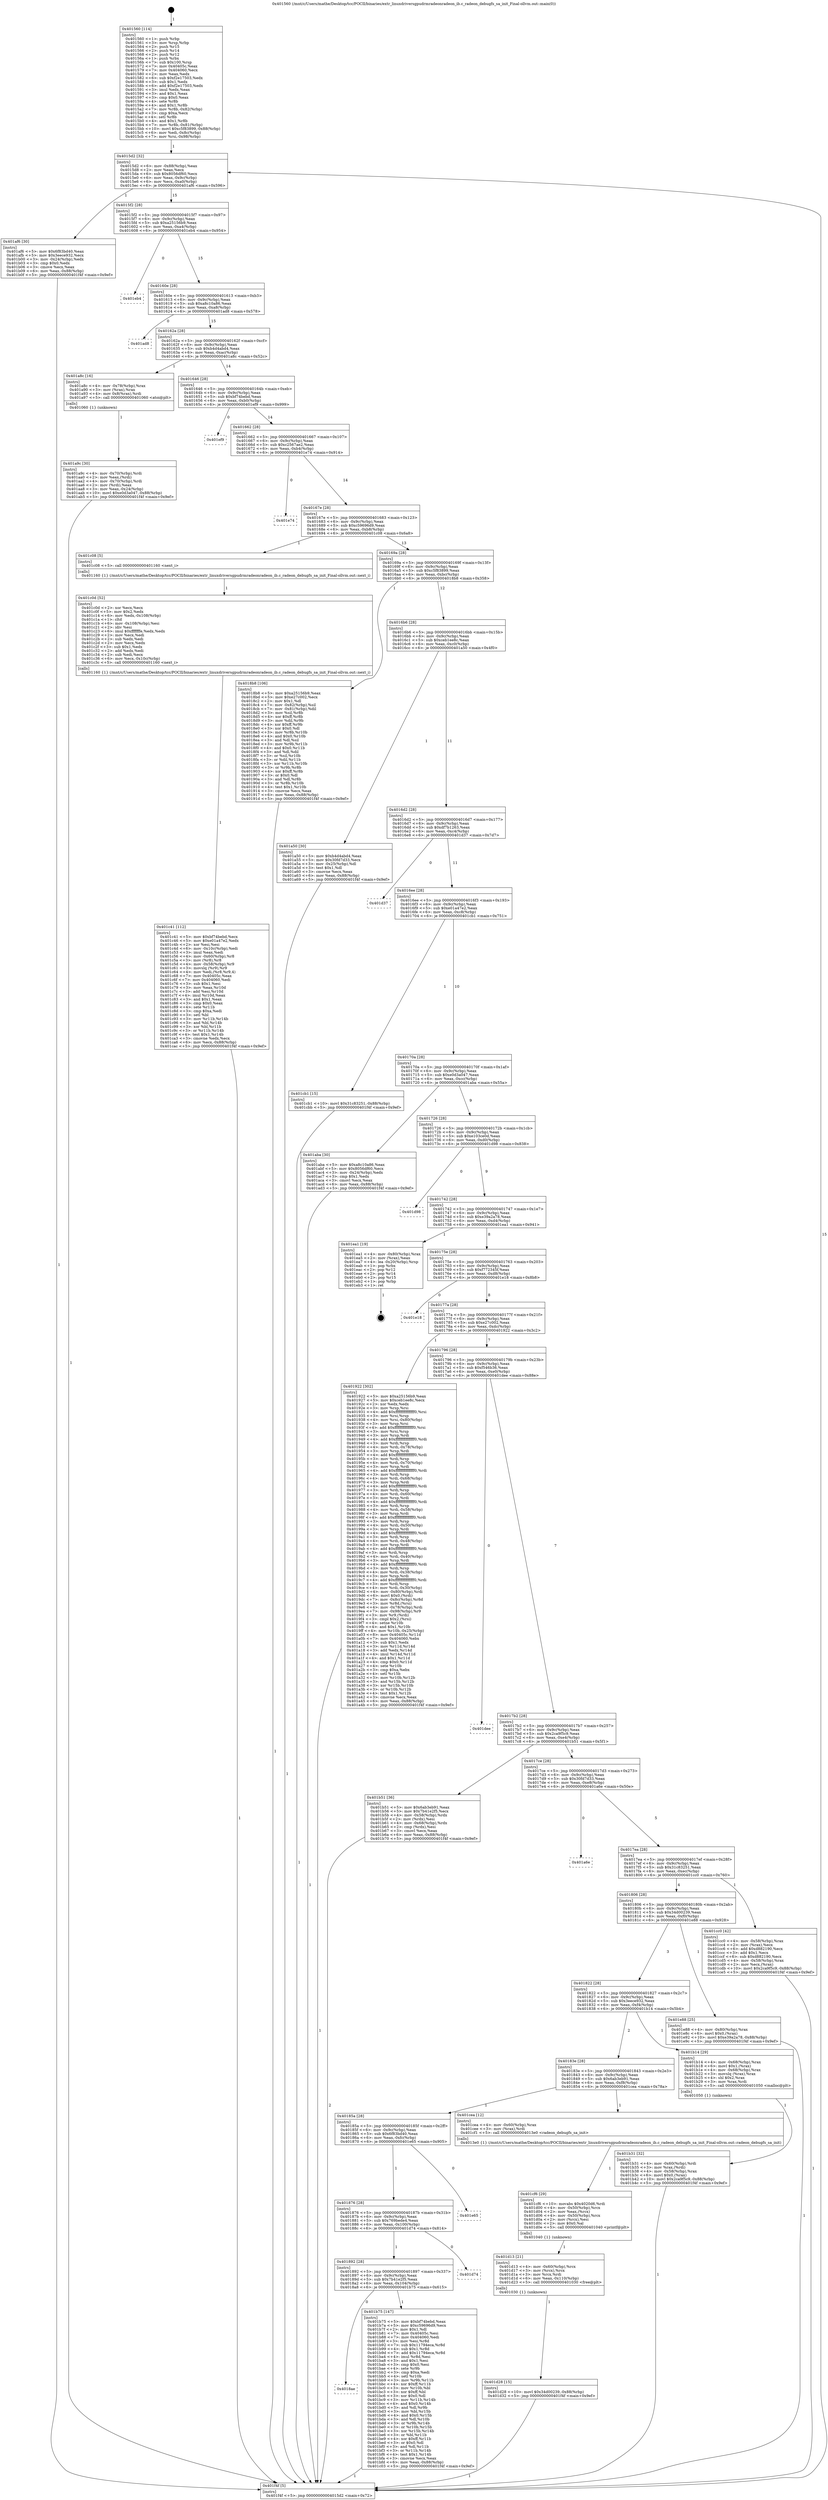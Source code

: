digraph "0x401560" {
  label = "0x401560 (/mnt/c/Users/mathe/Desktop/tcc/POCII/binaries/extr_linuxdriversgpudrmradeonradeon_ib.c_radeon_debugfs_sa_init_Final-ollvm.out::main(0))"
  labelloc = "t"
  node[shape=record]

  Entry [label="",width=0.3,height=0.3,shape=circle,fillcolor=black,style=filled]
  "0x4015d2" [label="{
     0x4015d2 [32]\l
     | [instrs]\l
     &nbsp;&nbsp;0x4015d2 \<+6\>: mov -0x88(%rbp),%eax\l
     &nbsp;&nbsp;0x4015d8 \<+2\>: mov %eax,%ecx\l
     &nbsp;&nbsp;0x4015da \<+6\>: sub $0x8056df60,%ecx\l
     &nbsp;&nbsp;0x4015e0 \<+6\>: mov %eax,-0x9c(%rbp)\l
     &nbsp;&nbsp;0x4015e6 \<+6\>: mov %ecx,-0xa0(%rbp)\l
     &nbsp;&nbsp;0x4015ec \<+6\>: je 0000000000401af6 \<main+0x596\>\l
  }"]
  "0x401af6" [label="{
     0x401af6 [30]\l
     | [instrs]\l
     &nbsp;&nbsp;0x401af6 \<+5\>: mov $0x6f83bd40,%eax\l
     &nbsp;&nbsp;0x401afb \<+5\>: mov $0x3eece932,%ecx\l
     &nbsp;&nbsp;0x401b00 \<+3\>: mov -0x24(%rbp),%edx\l
     &nbsp;&nbsp;0x401b03 \<+3\>: cmp $0x0,%edx\l
     &nbsp;&nbsp;0x401b06 \<+3\>: cmove %ecx,%eax\l
     &nbsp;&nbsp;0x401b09 \<+6\>: mov %eax,-0x88(%rbp)\l
     &nbsp;&nbsp;0x401b0f \<+5\>: jmp 0000000000401f4f \<main+0x9ef\>\l
  }"]
  "0x4015f2" [label="{
     0x4015f2 [28]\l
     | [instrs]\l
     &nbsp;&nbsp;0x4015f2 \<+5\>: jmp 00000000004015f7 \<main+0x97\>\l
     &nbsp;&nbsp;0x4015f7 \<+6\>: mov -0x9c(%rbp),%eax\l
     &nbsp;&nbsp;0x4015fd \<+5\>: sub $0xa25156b9,%eax\l
     &nbsp;&nbsp;0x401602 \<+6\>: mov %eax,-0xa4(%rbp)\l
     &nbsp;&nbsp;0x401608 \<+6\>: je 0000000000401eb4 \<main+0x954\>\l
  }"]
  Exit [label="",width=0.3,height=0.3,shape=circle,fillcolor=black,style=filled,peripheries=2]
  "0x401eb4" [label="{
     0x401eb4\l
  }", style=dashed]
  "0x40160e" [label="{
     0x40160e [28]\l
     | [instrs]\l
     &nbsp;&nbsp;0x40160e \<+5\>: jmp 0000000000401613 \<main+0xb3\>\l
     &nbsp;&nbsp;0x401613 \<+6\>: mov -0x9c(%rbp),%eax\l
     &nbsp;&nbsp;0x401619 \<+5\>: sub $0xa8c10a86,%eax\l
     &nbsp;&nbsp;0x40161e \<+6\>: mov %eax,-0xa8(%rbp)\l
     &nbsp;&nbsp;0x401624 \<+6\>: je 0000000000401ad8 \<main+0x578\>\l
  }"]
  "0x401d28" [label="{
     0x401d28 [15]\l
     | [instrs]\l
     &nbsp;&nbsp;0x401d28 \<+10\>: movl $0x34d00239,-0x88(%rbp)\l
     &nbsp;&nbsp;0x401d32 \<+5\>: jmp 0000000000401f4f \<main+0x9ef\>\l
  }"]
  "0x401ad8" [label="{
     0x401ad8\l
  }", style=dashed]
  "0x40162a" [label="{
     0x40162a [28]\l
     | [instrs]\l
     &nbsp;&nbsp;0x40162a \<+5\>: jmp 000000000040162f \<main+0xcf\>\l
     &nbsp;&nbsp;0x40162f \<+6\>: mov -0x9c(%rbp),%eax\l
     &nbsp;&nbsp;0x401635 \<+5\>: sub $0xb4d4abd4,%eax\l
     &nbsp;&nbsp;0x40163a \<+6\>: mov %eax,-0xac(%rbp)\l
     &nbsp;&nbsp;0x401640 \<+6\>: je 0000000000401a8c \<main+0x52c\>\l
  }"]
  "0x401d13" [label="{
     0x401d13 [21]\l
     | [instrs]\l
     &nbsp;&nbsp;0x401d13 \<+4\>: mov -0x60(%rbp),%rcx\l
     &nbsp;&nbsp;0x401d17 \<+3\>: mov (%rcx),%rcx\l
     &nbsp;&nbsp;0x401d1a \<+3\>: mov %rcx,%rdi\l
     &nbsp;&nbsp;0x401d1d \<+6\>: mov %eax,-0x110(%rbp)\l
     &nbsp;&nbsp;0x401d23 \<+5\>: call 0000000000401030 \<free@plt\>\l
     | [calls]\l
     &nbsp;&nbsp;0x401030 \{1\} (unknown)\l
  }"]
  "0x401a8c" [label="{
     0x401a8c [16]\l
     | [instrs]\l
     &nbsp;&nbsp;0x401a8c \<+4\>: mov -0x78(%rbp),%rax\l
     &nbsp;&nbsp;0x401a90 \<+3\>: mov (%rax),%rax\l
     &nbsp;&nbsp;0x401a93 \<+4\>: mov 0x8(%rax),%rdi\l
     &nbsp;&nbsp;0x401a97 \<+5\>: call 0000000000401060 \<atoi@plt\>\l
     | [calls]\l
     &nbsp;&nbsp;0x401060 \{1\} (unknown)\l
  }"]
  "0x401646" [label="{
     0x401646 [28]\l
     | [instrs]\l
     &nbsp;&nbsp;0x401646 \<+5\>: jmp 000000000040164b \<main+0xeb\>\l
     &nbsp;&nbsp;0x40164b \<+6\>: mov -0x9c(%rbp),%eax\l
     &nbsp;&nbsp;0x401651 \<+5\>: sub $0xbf74bebd,%eax\l
     &nbsp;&nbsp;0x401656 \<+6\>: mov %eax,-0xb0(%rbp)\l
     &nbsp;&nbsp;0x40165c \<+6\>: je 0000000000401ef9 \<main+0x999\>\l
  }"]
  "0x401cf6" [label="{
     0x401cf6 [29]\l
     | [instrs]\l
     &nbsp;&nbsp;0x401cf6 \<+10\>: movabs $0x4020d6,%rdi\l
     &nbsp;&nbsp;0x401d00 \<+4\>: mov -0x50(%rbp),%rcx\l
     &nbsp;&nbsp;0x401d04 \<+2\>: mov %eax,(%rcx)\l
     &nbsp;&nbsp;0x401d06 \<+4\>: mov -0x50(%rbp),%rcx\l
     &nbsp;&nbsp;0x401d0a \<+2\>: mov (%rcx),%esi\l
     &nbsp;&nbsp;0x401d0c \<+2\>: mov $0x0,%al\l
     &nbsp;&nbsp;0x401d0e \<+5\>: call 0000000000401040 \<printf@plt\>\l
     | [calls]\l
     &nbsp;&nbsp;0x401040 \{1\} (unknown)\l
  }"]
  "0x401ef9" [label="{
     0x401ef9\l
  }", style=dashed]
  "0x401662" [label="{
     0x401662 [28]\l
     | [instrs]\l
     &nbsp;&nbsp;0x401662 \<+5\>: jmp 0000000000401667 \<main+0x107\>\l
     &nbsp;&nbsp;0x401667 \<+6\>: mov -0x9c(%rbp),%eax\l
     &nbsp;&nbsp;0x40166d \<+5\>: sub $0xc2567ae2,%eax\l
     &nbsp;&nbsp;0x401672 \<+6\>: mov %eax,-0xb4(%rbp)\l
     &nbsp;&nbsp;0x401678 \<+6\>: je 0000000000401e74 \<main+0x914\>\l
  }"]
  "0x401c41" [label="{
     0x401c41 [112]\l
     | [instrs]\l
     &nbsp;&nbsp;0x401c41 \<+5\>: mov $0xbf74bebd,%ecx\l
     &nbsp;&nbsp;0x401c46 \<+5\>: mov $0xe01a47e2,%edx\l
     &nbsp;&nbsp;0x401c4b \<+2\>: xor %esi,%esi\l
     &nbsp;&nbsp;0x401c4d \<+6\>: mov -0x10c(%rbp),%edi\l
     &nbsp;&nbsp;0x401c53 \<+3\>: imul %eax,%edi\l
     &nbsp;&nbsp;0x401c56 \<+4\>: mov -0x60(%rbp),%r8\l
     &nbsp;&nbsp;0x401c5a \<+3\>: mov (%r8),%r8\l
     &nbsp;&nbsp;0x401c5d \<+4\>: mov -0x58(%rbp),%r9\l
     &nbsp;&nbsp;0x401c61 \<+3\>: movslq (%r9),%r9\l
     &nbsp;&nbsp;0x401c64 \<+4\>: mov %edi,(%r8,%r9,4)\l
     &nbsp;&nbsp;0x401c68 \<+7\>: mov 0x40405c,%eax\l
     &nbsp;&nbsp;0x401c6f \<+7\>: mov 0x404060,%edi\l
     &nbsp;&nbsp;0x401c76 \<+3\>: sub $0x1,%esi\l
     &nbsp;&nbsp;0x401c79 \<+3\>: mov %eax,%r10d\l
     &nbsp;&nbsp;0x401c7c \<+3\>: add %esi,%r10d\l
     &nbsp;&nbsp;0x401c7f \<+4\>: imul %r10d,%eax\l
     &nbsp;&nbsp;0x401c83 \<+3\>: and $0x1,%eax\l
     &nbsp;&nbsp;0x401c86 \<+3\>: cmp $0x0,%eax\l
     &nbsp;&nbsp;0x401c89 \<+4\>: sete %r11b\l
     &nbsp;&nbsp;0x401c8d \<+3\>: cmp $0xa,%edi\l
     &nbsp;&nbsp;0x401c90 \<+3\>: setl %bl\l
     &nbsp;&nbsp;0x401c93 \<+3\>: mov %r11b,%r14b\l
     &nbsp;&nbsp;0x401c96 \<+3\>: and %bl,%r14b\l
     &nbsp;&nbsp;0x401c99 \<+3\>: xor %bl,%r11b\l
     &nbsp;&nbsp;0x401c9c \<+3\>: or %r11b,%r14b\l
     &nbsp;&nbsp;0x401c9f \<+4\>: test $0x1,%r14b\l
     &nbsp;&nbsp;0x401ca3 \<+3\>: cmovne %edx,%ecx\l
     &nbsp;&nbsp;0x401ca6 \<+6\>: mov %ecx,-0x88(%rbp)\l
     &nbsp;&nbsp;0x401cac \<+5\>: jmp 0000000000401f4f \<main+0x9ef\>\l
  }"]
  "0x401e74" [label="{
     0x401e74\l
  }", style=dashed]
  "0x40167e" [label="{
     0x40167e [28]\l
     | [instrs]\l
     &nbsp;&nbsp;0x40167e \<+5\>: jmp 0000000000401683 \<main+0x123\>\l
     &nbsp;&nbsp;0x401683 \<+6\>: mov -0x9c(%rbp),%eax\l
     &nbsp;&nbsp;0x401689 \<+5\>: sub $0xc59696d9,%eax\l
     &nbsp;&nbsp;0x40168e \<+6\>: mov %eax,-0xb8(%rbp)\l
     &nbsp;&nbsp;0x401694 \<+6\>: je 0000000000401c08 \<main+0x6a8\>\l
  }"]
  "0x401c0d" [label="{
     0x401c0d [52]\l
     | [instrs]\l
     &nbsp;&nbsp;0x401c0d \<+2\>: xor %ecx,%ecx\l
     &nbsp;&nbsp;0x401c0f \<+5\>: mov $0x2,%edx\l
     &nbsp;&nbsp;0x401c14 \<+6\>: mov %edx,-0x108(%rbp)\l
     &nbsp;&nbsp;0x401c1a \<+1\>: cltd\l
     &nbsp;&nbsp;0x401c1b \<+6\>: mov -0x108(%rbp),%esi\l
     &nbsp;&nbsp;0x401c21 \<+2\>: idiv %esi\l
     &nbsp;&nbsp;0x401c23 \<+6\>: imul $0xfffffffe,%edx,%edx\l
     &nbsp;&nbsp;0x401c29 \<+2\>: mov %ecx,%edi\l
     &nbsp;&nbsp;0x401c2b \<+2\>: sub %edx,%edi\l
     &nbsp;&nbsp;0x401c2d \<+2\>: mov %ecx,%edx\l
     &nbsp;&nbsp;0x401c2f \<+3\>: sub $0x1,%edx\l
     &nbsp;&nbsp;0x401c32 \<+2\>: add %edx,%edi\l
     &nbsp;&nbsp;0x401c34 \<+2\>: sub %edi,%ecx\l
     &nbsp;&nbsp;0x401c36 \<+6\>: mov %ecx,-0x10c(%rbp)\l
     &nbsp;&nbsp;0x401c3c \<+5\>: call 0000000000401160 \<next_i\>\l
     | [calls]\l
     &nbsp;&nbsp;0x401160 \{1\} (/mnt/c/Users/mathe/Desktop/tcc/POCII/binaries/extr_linuxdriversgpudrmradeonradeon_ib.c_radeon_debugfs_sa_init_Final-ollvm.out::next_i)\l
  }"]
  "0x401c08" [label="{
     0x401c08 [5]\l
     | [instrs]\l
     &nbsp;&nbsp;0x401c08 \<+5\>: call 0000000000401160 \<next_i\>\l
     | [calls]\l
     &nbsp;&nbsp;0x401160 \{1\} (/mnt/c/Users/mathe/Desktop/tcc/POCII/binaries/extr_linuxdriversgpudrmradeonradeon_ib.c_radeon_debugfs_sa_init_Final-ollvm.out::next_i)\l
  }"]
  "0x40169a" [label="{
     0x40169a [28]\l
     | [instrs]\l
     &nbsp;&nbsp;0x40169a \<+5\>: jmp 000000000040169f \<main+0x13f\>\l
     &nbsp;&nbsp;0x40169f \<+6\>: mov -0x9c(%rbp),%eax\l
     &nbsp;&nbsp;0x4016a5 \<+5\>: sub $0xc5f83899,%eax\l
     &nbsp;&nbsp;0x4016aa \<+6\>: mov %eax,-0xbc(%rbp)\l
     &nbsp;&nbsp;0x4016b0 \<+6\>: je 00000000004018b8 \<main+0x358\>\l
  }"]
  "0x4018ae" [label="{
     0x4018ae\l
  }", style=dashed]
  "0x4018b8" [label="{
     0x4018b8 [106]\l
     | [instrs]\l
     &nbsp;&nbsp;0x4018b8 \<+5\>: mov $0xa25156b9,%eax\l
     &nbsp;&nbsp;0x4018bd \<+5\>: mov $0xe27c002,%ecx\l
     &nbsp;&nbsp;0x4018c2 \<+2\>: mov $0x1,%dl\l
     &nbsp;&nbsp;0x4018c4 \<+7\>: mov -0x82(%rbp),%sil\l
     &nbsp;&nbsp;0x4018cb \<+7\>: mov -0x81(%rbp),%dil\l
     &nbsp;&nbsp;0x4018d2 \<+3\>: mov %sil,%r8b\l
     &nbsp;&nbsp;0x4018d5 \<+4\>: xor $0xff,%r8b\l
     &nbsp;&nbsp;0x4018d9 \<+3\>: mov %dil,%r9b\l
     &nbsp;&nbsp;0x4018dc \<+4\>: xor $0xff,%r9b\l
     &nbsp;&nbsp;0x4018e0 \<+3\>: xor $0x0,%dl\l
     &nbsp;&nbsp;0x4018e3 \<+3\>: mov %r8b,%r10b\l
     &nbsp;&nbsp;0x4018e6 \<+4\>: and $0x0,%r10b\l
     &nbsp;&nbsp;0x4018ea \<+3\>: and %dl,%sil\l
     &nbsp;&nbsp;0x4018ed \<+3\>: mov %r9b,%r11b\l
     &nbsp;&nbsp;0x4018f0 \<+4\>: and $0x0,%r11b\l
     &nbsp;&nbsp;0x4018f4 \<+3\>: and %dl,%dil\l
     &nbsp;&nbsp;0x4018f7 \<+3\>: or %sil,%r10b\l
     &nbsp;&nbsp;0x4018fa \<+3\>: or %dil,%r11b\l
     &nbsp;&nbsp;0x4018fd \<+3\>: xor %r11b,%r10b\l
     &nbsp;&nbsp;0x401900 \<+3\>: or %r9b,%r8b\l
     &nbsp;&nbsp;0x401903 \<+4\>: xor $0xff,%r8b\l
     &nbsp;&nbsp;0x401907 \<+3\>: or $0x0,%dl\l
     &nbsp;&nbsp;0x40190a \<+3\>: and %dl,%r8b\l
     &nbsp;&nbsp;0x40190d \<+3\>: or %r8b,%r10b\l
     &nbsp;&nbsp;0x401910 \<+4\>: test $0x1,%r10b\l
     &nbsp;&nbsp;0x401914 \<+3\>: cmovne %ecx,%eax\l
     &nbsp;&nbsp;0x401917 \<+6\>: mov %eax,-0x88(%rbp)\l
     &nbsp;&nbsp;0x40191d \<+5\>: jmp 0000000000401f4f \<main+0x9ef\>\l
  }"]
  "0x4016b6" [label="{
     0x4016b6 [28]\l
     | [instrs]\l
     &nbsp;&nbsp;0x4016b6 \<+5\>: jmp 00000000004016bb \<main+0x15b\>\l
     &nbsp;&nbsp;0x4016bb \<+6\>: mov -0x9c(%rbp),%eax\l
     &nbsp;&nbsp;0x4016c1 \<+5\>: sub $0xceb1ee8c,%eax\l
     &nbsp;&nbsp;0x4016c6 \<+6\>: mov %eax,-0xc0(%rbp)\l
     &nbsp;&nbsp;0x4016cc \<+6\>: je 0000000000401a50 \<main+0x4f0\>\l
  }"]
  "0x401f4f" [label="{
     0x401f4f [5]\l
     | [instrs]\l
     &nbsp;&nbsp;0x401f4f \<+5\>: jmp 00000000004015d2 \<main+0x72\>\l
  }"]
  "0x401560" [label="{
     0x401560 [114]\l
     | [instrs]\l
     &nbsp;&nbsp;0x401560 \<+1\>: push %rbp\l
     &nbsp;&nbsp;0x401561 \<+3\>: mov %rsp,%rbp\l
     &nbsp;&nbsp;0x401564 \<+2\>: push %r15\l
     &nbsp;&nbsp;0x401566 \<+2\>: push %r14\l
     &nbsp;&nbsp;0x401568 \<+2\>: push %r12\l
     &nbsp;&nbsp;0x40156a \<+1\>: push %rbx\l
     &nbsp;&nbsp;0x40156b \<+7\>: sub $0x100,%rsp\l
     &nbsp;&nbsp;0x401572 \<+7\>: mov 0x40405c,%eax\l
     &nbsp;&nbsp;0x401579 \<+7\>: mov 0x404060,%ecx\l
     &nbsp;&nbsp;0x401580 \<+2\>: mov %eax,%edx\l
     &nbsp;&nbsp;0x401582 \<+6\>: sub $0xf2e17503,%edx\l
     &nbsp;&nbsp;0x401588 \<+3\>: sub $0x1,%edx\l
     &nbsp;&nbsp;0x40158b \<+6\>: add $0xf2e17503,%edx\l
     &nbsp;&nbsp;0x401591 \<+3\>: imul %edx,%eax\l
     &nbsp;&nbsp;0x401594 \<+3\>: and $0x1,%eax\l
     &nbsp;&nbsp;0x401597 \<+3\>: cmp $0x0,%eax\l
     &nbsp;&nbsp;0x40159a \<+4\>: sete %r8b\l
     &nbsp;&nbsp;0x40159e \<+4\>: and $0x1,%r8b\l
     &nbsp;&nbsp;0x4015a2 \<+7\>: mov %r8b,-0x82(%rbp)\l
     &nbsp;&nbsp;0x4015a9 \<+3\>: cmp $0xa,%ecx\l
     &nbsp;&nbsp;0x4015ac \<+4\>: setl %r8b\l
     &nbsp;&nbsp;0x4015b0 \<+4\>: and $0x1,%r8b\l
     &nbsp;&nbsp;0x4015b4 \<+7\>: mov %r8b,-0x81(%rbp)\l
     &nbsp;&nbsp;0x4015bb \<+10\>: movl $0xc5f83899,-0x88(%rbp)\l
     &nbsp;&nbsp;0x4015c5 \<+6\>: mov %edi,-0x8c(%rbp)\l
     &nbsp;&nbsp;0x4015cb \<+7\>: mov %rsi,-0x98(%rbp)\l
  }"]
  "0x401b75" [label="{
     0x401b75 [147]\l
     | [instrs]\l
     &nbsp;&nbsp;0x401b75 \<+5\>: mov $0xbf74bebd,%eax\l
     &nbsp;&nbsp;0x401b7a \<+5\>: mov $0xc59696d9,%ecx\l
     &nbsp;&nbsp;0x401b7f \<+2\>: mov $0x1,%dl\l
     &nbsp;&nbsp;0x401b81 \<+7\>: mov 0x40405c,%esi\l
     &nbsp;&nbsp;0x401b88 \<+7\>: mov 0x404060,%edi\l
     &nbsp;&nbsp;0x401b8f \<+3\>: mov %esi,%r8d\l
     &nbsp;&nbsp;0x401b92 \<+7\>: sub $0x11794eca,%r8d\l
     &nbsp;&nbsp;0x401b99 \<+4\>: sub $0x1,%r8d\l
     &nbsp;&nbsp;0x401b9d \<+7\>: add $0x11794eca,%r8d\l
     &nbsp;&nbsp;0x401ba4 \<+4\>: imul %r8d,%esi\l
     &nbsp;&nbsp;0x401ba8 \<+3\>: and $0x1,%esi\l
     &nbsp;&nbsp;0x401bab \<+3\>: cmp $0x0,%esi\l
     &nbsp;&nbsp;0x401bae \<+4\>: sete %r9b\l
     &nbsp;&nbsp;0x401bb2 \<+3\>: cmp $0xa,%edi\l
     &nbsp;&nbsp;0x401bb5 \<+4\>: setl %r10b\l
     &nbsp;&nbsp;0x401bb9 \<+3\>: mov %r9b,%r11b\l
     &nbsp;&nbsp;0x401bbc \<+4\>: xor $0xff,%r11b\l
     &nbsp;&nbsp;0x401bc0 \<+3\>: mov %r10b,%bl\l
     &nbsp;&nbsp;0x401bc3 \<+3\>: xor $0xff,%bl\l
     &nbsp;&nbsp;0x401bc6 \<+3\>: xor $0x0,%dl\l
     &nbsp;&nbsp;0x401bc9 \<+3\>: mov %r11b,%r14b\l
     &nbsp;&nbsp;0x401bcc \<+4\>: and $0x0,%r14b\l
     &nbsp;&nbsp;0x401bd0 \<+3\>: and %dl,%r9b\l
     &nbsp;&nbsp;0x401bd3 \<+3\>: mov %bl,%r15b\l
     &nbsp;&nbsp;0x401bd6 \<+4\>: and $0x0,%r15b\l
     &nbsp;&nbsp;0x401bda \<+3\>: and %dl,%r10b\l
     &nbsp;&nbsp;0x401bdd \<+3\>: or %r9b,%r14b\l
     &nbsp;&nbsp;0x401be0 \<+3\>: or %r10b,%r15b\l
     &nbsp;&nbsp;0x401be3 \<+3\>: xor %r15b,%r14b\l
     &nbsp;&nbsp;0x401be6 \<+3\>: or %bl,%r11b\l
     &nbsp;&nbsp;0x401be9 \<+4\>: xor $0xff,%r11b\l
     &nbsp;&nbsp;0x401bed \<+3\>: or $0x0,%dl\l
     &nbsp;&nbsp;0x401bf0 \<+3\>: and %dl,%r11b\l
     &nbsp;&nbsp;0x401bf3 \<+3\>: or %r11b,%r14b\l
     &nbsp;&nbsp;0x401bf6 \<+4\>: test $0x1,%r14b\l
     &nbsp;&nbsp;0x401bfa \<+3\>: cmovne %ecx,%eax\l
     &nbsp;&nbsp;0x401bfd \<+6\>: mov %eax,-0x88(%rbp)\l
     &nbsp;&nbsp;0x401c03 \<+5\>: jmp 0000000000401f4f \<main+0x9ef\>\l
  }"]
  "0x401a50" [label="{
     0x401a50 [30]\l
     | [instrs]\l
     &nbsp;&nbsp;0x401a50 \<+5\>: mov $0xb4d4abd4,%eax\l
     &nbsp;&nbsp;0x401a55 \<+5\>: mov $0x30fd7d33,%ecx\l
     &nbsp;&nbsp;0x401a5a \<+3\>: mov -0x25(%rbp),%dl\l
     &nbsp;&nbsp;0x401a5d \<+3\>: test $0x1,%dl\l
     &nbsp;&nbsp;0x401a60 \<+3\>: cmovne %ecx,%eax\l
     &nbsp;&nbsp;0x401a63 \<+6\>: mov %eax,-0x88(%rbp)\l
     &nbsp;&nbsp;0x401a69 \<+5\>: jmp 0000000000401f4f \<main+0x9ef\>\l
  }"]
  "0x4016d2" [label="{
     0x4016d2 [28]\l
     | [instrs]\l
     &nbsp;&nbsp;0x4016d2 \<+5\>: jmp 00000000004016d7 \<main+0x177\>\l
     &nbsp;&nbsp;0x4016d7 \<+6\>: mov -0x9c(%rbp),%eax\l
     &nbsp;&nbsp;0x4016dd \<+5\>: sub $0xdf7b1263,%eax\l
     &nbsp;&nbsp;0x4016e2 \<+6\>: mov %eax,-0xc4(%rbp)\l
     &nbsp;&nbsp;0x4016e8 \<+6\>: je 0000000000401d37 \<main+0x7d7\>\l
  }"]
  "0x401892" [label="{
     0x401892 [28]\l
     | [instrs]\l
     &nbsp;&nbsp;0x401892 \<+5\>: jmp 0000000000401897 \<main+0x337\>\l
     &nbsp;&nbsp;0x401897 \<+6\>: mov -0x9c(%rbp),%eax\l
     &nbsp;&nbsp;0x40189d \<+5\>: sub $0x7b41e2f5,%eax\l
     &nbsp;&nbsp;0x4018a2 \<+6\>: mov %eax,-0x104(%rbp)\l
     &nbsp;&nbsp;0x4018a8 \<+6\>: je 0000000000401b75 \<main+0x615\>\l
  }"]
  "0x401d37" [label="{
     0x401d37\l
  }", style=dashed]
  "0x4016ee" [label="{
     0x4016ee [28]\l
     | [instrs]\l
     &nbsp;&nbsp;0x4016ee \<+5\>: jmp 00000000004016f3 \<main+0x193\>\l
     &nbsp;&nbsp;0x4016f3 \<+6\>: mov -0x9c(%rbp),%eax\l
     &nbsp;&nbsp;0x4016f9 \<+5\>: sub $0xe01a47e2,%eax\l
     &nbsp;&nbsp;0x4016fe \<+6\>: mov %eax,-0xc8(%rbp)\l
     &nbsp;&nbsp;0x401704 \<+6\>: je 0000000000401cb1 \<main+0x751\>\l
  }"]
  "0x401d74" [label="{
     0x401d74\l
  }", style=dashed]
  "0x401cb1" [label="{
     0x401cb1 [15]\l
     | [instrs]\l
     &nbsp;&nbsp;0x401cb1 \<+10\>: movl $0x31c83251,-0x88(%rbp)\l
     &nbsp;&nbsp;0x401cbb \<+5\>: jmp 0000000000401f4f \<main+0x9ef\>\l
  }"]
  "0x40170a" [label="{
     0x40170a [28]\l
     | [instrs]\l
     &nbsp;&nbsp;0x40170a \<+5\>: jmp 000000000040170f \<main+0x1af\>\l
     &nbsp;&nbsp;0x40170f \<+6\>: mov -0x9c(%rbp),%eax\l
     &nbsp;&nbsp;0x401715 \<+5\>: sub $0xe0d3a047,%eax\l
     &nbsp;&nbsp;0x40171a \<+6\>: mov %eax,-0xcc(%rbp)\l
     &nbsp;&nbsp;0x401720 \<+6\>: je 0000000000401aba \<main+0x55a\>\l
  }"]
  "0x401876" [label="{
     0x401876 [28]\l
     | [instrs]\l
     &nbsp;&nbsp;0x401876 \<+5\>: jmp 000000000040187b \<main+0x31b\>\l
     &nbsp;&nbsp;0x40187b \<+6\>: mov -0x9c(%rbp),%eax\l
     &nbsp;&nbsp;0x401881 \<+5\>: sub $0x769bede4,%eax\l
     &nbsp;&nbsp;0x401886 \<+6\>: mov %eax,-0x100(%rbp)\l
     &nbsp;&nbsp;0x40188c \<+6\>: je 0000000000401d74 \<main+0x814\>\l
  }"]
  "0x401aba" [label="{
     0x401aba [30]\l
     | [instrs]\l
     &nbsp;&nbsp;0x401aba \<+5\>: mov $0xa8c10a86,%eax\l
     &nbsp;&nbsp;0x401abf \<+5\>: mov $0x8056df60,%ecx\l
     &nbsp;&nbsp;0x401ac4 \<+3\>: mov -0x24(%rbp),%edx\l
     &nbsp;&nbsp;0x401ac7 \<+3\>: cmp $0x1,%edx\l
     &nbsp;&nbsp;0x401aca \<+3\>: cmovl %ecx,%eax\l
     &nbsp;&nbsp;0x401acd \<+6\>: mov %eax,-0x88(%rbp)\l
     &nbsp;&nbsp;0x401ad3 \<+5\>: jmp 0000000000401f4f \<main+0x9ef\>\l
  }"]
  "0x401726" [label="{
     0x401726 [28]\l
     | [instrs]\l
     &nbsp;&nbsp;0x401726 \<+5\>: jmp 000000000040172b \<main+0x1cb\>\l
     &nbsp;&nbsp;0x40172b \<+6\>: mov -0x9c(%rbp),%eax\l
     &nbsp;&nbsp;0x401731 \<+5\>: sub $0xe103ce0d,%eax\l
     &nbsp;&nbsp;0x401736 \<+6\>: mov %eax,-0xd0(%rbp)\l
     &nbsp;&nbsp;0x40173c \<+6\>: je 0000000000401d98 \<main+0x838\>\l
  }"]
  "0x401e65" [label="{
     0x401e65\l
  }", style=dashed]
  "0x401d98" [label="{
     0x401d98\l
  }", style=dashed]
  "0x401742" [label="{
     0x401742 [28]\l
     | [instrs]\l
     &nbsp;&nbsp;0x401742 \<+5\>: jmp 0000000000401747 \<main+0x1e7\>\l
     &nbsp;&nbsp;0x401747 \<+6\>: mov -0x9c(%rbp),%eax\l
     &nbsp;&nbsp;0x40174d \<+5\>: sub $0xe39a2a78,%eax\l
     &nbsp;&nbsp;0x401752 \<+6\>: mov %eax,-0xd4(%rbp)\l
     &nbsp;&nbsp;0x401758 \<+6\>: je 0000000000401ea1 \<main+0x941\>\l
  }"]
  "0x40185a" [label="{
     0x40185a [28]\l
     | [instrs]\l
     &nbsp;&nbsp;0x40185a \<+5\>: jmp 000000000040185f \<main+0x2ff\>\l
     &nbsp;&nbsp;0x40185f \<+6\>: mov -0x9c(%rbp),%eax\l
     &nbsp;&nbsp;0x401865 \<+5\>: sub $0x6f83bd40,%eax\l
     &nbsp;&nbsp;0x40186a \<+6\>: mov %eax,-0xfc(%rbp)\l
     &nbsp;&nbsp;0x401870 \<+6\>: je 0000000000401e65 \<main+0x905\>\l
  }"]
  "0x401ea1" [label="{
     0x401ea1 [19]\l
     | [instrs]\l
     &nbsp;&nbsp;0x401ea1 \<+4\>: mov -0x80(%rbp),%rax\l
     &nbsp;&nbsp;0x401ea5 \<+2\>: mov (%rax),%eax\l
     &nbsp;&nbsp;0x401ea7 \<+4\>: lea -0x20(%rbp),%rsp\l
     &nbsp;&nbsp;0x401eab \<+1\>: pop %rbx\l
     &nbsp;&nbsp;0x401eac \<+2\>: pop %r12\l
     &nbsp;&nbsp;0x401eae \<+2\>: pop %r14\l
     &nbsp;&nbsp;0x401eb0 \<+2\>: pop %r15\l
     &nbsp;&nbsp;0x401eb2 \<+1\>: pop %rbp\l
     &nbsp;&nbsp;0x401eb3 \<+1\>: ret\l
  }"]
  "0x40175e" [label="{
     0x40175e [28]\l
     | [instrs]\l
     &nbsp;&nbsp;0x40175e \<+5\>: jmp 0000000000401763 \<main+0x203\>\l
     &nbsp;&nbsp;0x401763 \<+6\>: mov -0x9c(%rbp),%eax\l
     &nbsp;&nbsp;0x401769 \<+5\>: sub $0xf772345f,%eax\l
     &nbsp;&nbsp;0x40176e \<+6\>: mov %eax,-0xd8(%rbp)\l
     &nbsp;&nbsp;0x401774 \<+6\>: je 0000000000401e18 \<main+0x8b8\>\l
  }"]
  "0x401cea" [label="{
     0x401cea [12]\l
     | [instrs]\l
     &nbsp;&nbsp;0x401cea \<+4\>: mov -0x60(%rbp),%rax\l
     &nbsp;&nbsp;0x401cee \<+3\>: mov (%rax),%rdi\l
     &nbsp;&nbsp;0x401cf1 \<+5\>: call 00000000004013e0 \<radeon_debugfs_sa_init\>\l
     | [calls]\l
     &nbsp;&nbsp;0x4013e0 \{1\} (/mnt/c/Users/mathe/Desktop/tcc/POCII/binaries/extr_linuxdriversgpudrmradeonradeon_ib.c_radeon_debugfs_sa_init_Final-ollvm.out::radeon_debugfs_sa_init)\l
  }"]
  "0x401e18" [label="{
     0x401e18\l
  }", style=dashed]
  "0x40177a" [label="{
     0x40177a [28]\l
     | [instrs]\l
     &nbsp;&nbsp;0x40177a \<+5\>: jmp 000000000040177f \<main+0x21f\>\l
     &nbsp;&nbsp;0x40177f \<+6\>: mov -0x9c(%rbp),%eax\l
     &nbsp;&nbsp;0x401785 \<+5\>: sub $0xe27c002,%eax\l
     &nbsp;&nbsp;0x40178a \<+6\>: mov %eax,-0xdc(%rbp)\l
     &nbsp;&nbsp;0x401790 \<+6\>: je 0000000000401922 \<main+0x3c2\>\l
  }"]
  "0x401b31" [label="{
     0x401b31 [32]\l
     | [instrs]\l
     &nbsp;&nbsp;0x401b31 \<+4\>: mov -0x60(%rbp),%rdi\l
     &nbsp;&nbsp;0x401b35 \<+3\>: mov %rax,(%rdi)\l
     &nbsp;&nbsp;0x401b38 \<+4\>: mov -0x58(%rbp),%rax\l
     &nbsp;&nbsp;0x401b3c \<+6\>: movl $0x0,(%rax)\l
     &nbsp;&nbsp;0x401b42 \<+10\>: movl $0x2ca9f5c9,-0x88(%rbp)\l
     &nbsp;&nbsp;0x401b4c \<+5\>: jmp 0000000000401f4f \<main+0x9ef\>\l
  }"]
  "0x401922" [label="{
     0x401922 [302]\l
     | [instrs]\l
     &nbsp;&nbsp;0x401922 \<+5\>: mov $0xa25156b9,%eax\l
     &nbsp;&nbsp;0x401927 \<+5\>: mov $0xceb1ee8c,%ecx\l
     &nbsp;&nbsp;0x40192c \<+2\>: xor %edx,%edx\l
     &nbsp;&nbsp;0x40192e \<+3\>: mov %rsp,%rsi\l
     &nbsp;&nbsp;0x401931 \<+4\>: add $0xfffffffffffffff0,%rsi\l
     &nbsp;&nbsp;0x401935 \<+3\>: mov %rsi,%rsp\l
     &nbsp;&nbsp;0x401938 \<+4\>: mov %rsi,-0x80(%rbp)\l
     &nbsp;&nbsp;0x40193c \<+3\>: mov %rsp,%rsi\l
     &nbsp;&nbsp;0x40193f \<+4\>: add $0xfffffffffffffff0,%rsi\l
     &nbsp;&nbsp;0x401943 \<+3\>: mov %rsi,%rsp\l
     &nbsp;&nbsp;0x401946 \<+3\>: mov %rsp,%rdi\l
     &nbsp;&nbsp;0x401949 \<+4\>: add $0xfffffffffffffff0,%rdi\l
     &nbsp;&nbsp;0x40194d \<+3\>: mov %rdi,%rsp\l
     &nbsp;&nbsp;0x401950 \<+4\>: mov %rdi,-0x78(%rbp)\l
     &nbsp;&nbsp;0x401954 \<+3\>: mov %rsp,%rdi\l
     &nbsp;&nbsp;0x401957 \<+4\>: add $0xfffffffffffffff0,%rdi\l
     &nbsp;&nbsp;0x40195b \<+3\>: mov %rdi,%rsp\l
     &nbsp;&nbsp;0x40195e \<+4\>: mov %rdi,-0x70(%rbp)\l
     &nbsp;&nbsp;0x401962 \<+3\>: mov %rsp,%rdi\l
     &nbsp;&nbsp;0x401965 \<+4\>: add $0xfffffffffffffff0,%rdi\l
     &nbsp;&nbsp;0x401969 \<+3\>: mov %rdi,%rsp\l
     &nbsp;&nbsp;0x40196c \<+4\>: mov %rdi,-0x68(%rbp)\l
     &nbsp;&nbsp;0x401970 \<+3\>: mov %rsp,%rdi\l
     &nbsp;&nbsp;0x401973 \<+4\>: add $0xfffffffffffffff0,%rdi\l
     &nbsp;&nbsp;0x401977 \<+3\>: mov %rdi,%rsp\l
     &nbsp;&nbsp;0x40197a \<+4\>: mov %rdi,-0x60(%rbp)\l
     &nbsp;&nbsp;0x40197e \<+3\>: mov %rsp,%rdi\l
     &nbsp;&nbsp;0x401981 \<+4\>: add $0xfffffffffffffff0,%rdi\l
     &nbsp;&nbsp;0x401985 \<+3\>: mov %rdi,%rsp\l
     &nbsp;&nbsp;0x401988 \<+4\>: mov %rdi,-0x58(%rbp)\l
     &nbsp;&nbsp;0x40198c \<+3\>: mov %rsp,%rdi\l
     &nbsp;&nbsp;0x40198f \<+4\>: add $0xfffffffffffffff0,%rdi\l
     &nbsp;&nbsp;0x401993 \<+3\>: mov %rdi,%rsp\l
     &nbsp;&nbsp;0x401996 \<+4\>: mov %rdi,-0x50(%rbp)\l
     &nbsp;&nbsp;0x40199a \<+3\>: mov %rsp,%rdi\l
     &nbsp;&nbsp;0x40199d \<+4\>: add $0xfffffffffffffff0,%rdi\l
     &nbsp;&nbsp;0x4019a1 \<+3\>: mov %rdi,%rsp\l
     &nbsp;&nbsp;0x4019a4 \<+4\>: mov %rdi,-0x48(%rbp)\l
     &nbsp;&nbsp;0x4019a8 \<+3\>: mov %rsp,%rdi\l
     &nbsp;&nbsp;0x4019ab \<+4\>: add $0xfffffffffffffff0,%rdi\l
     &nbsp;&nbsp;0x4019af \<+3\>: mov %rdi,%rsp\l
     &nbsp;&nbsp;0x4019b2 \<+4\>: mov %rdi,-0x40(%rbp)\l
     &nbsp;&nbsp;0x4019b6 \<+3\>: mov %rsp,%rdi\l
     &nbsp;&nbsp;0x4019b9 \<+4\>: add $0xfffffffffffffff0,%rdi\l
     &nbsp;&nbsp;0x4019bd \<+3\>: mov %rdi,%rsp\l
     &nbsp;&nbsp;0x4019c0 \<+4\>: mov %rdi,-0x38(%rbp)\l
     &nbsp;&nbsp;0x4019c4 \<+3\>: mov %rsp,%rdi\l
     &nbsp;&nbsp;0x4019c7 \<+4\>: add $0xfffffffffffffff0,%rdi\l
     &nbsp;&nbsp;0x4019cb \<+3\>: mov %rdi,%rsp\l
     &nbsp;&nbsp;0x4019ce \<+4\>: mov %rdi,-0x30(%rbp)\l
     &nbsp;&nbsp;0x4019d2 \<+4\>: mov -0x80(%rbp),%rdi\l
     &nbsp;&nbsp;0x4019d6 \<+6\>: movl $0x0,(%rdi)\l
     &nbsp;&nbsp;0x4019dc \<+7\>: mov -0x8c(%rbp),%r8d\l
     &nbsp;&nbsp;0x4019e3 \<+3\>: mov %r8d,(%rsi)\l
     &nbsp;&nbsp;0x4019e6 \<+4\>: mov -0x78(%rbp),%rdi\l
     &nbsp;&nbsp;0x4019ea \<+7\>: mov -0x98(%rbp),%r9\l
     &nbsp;&nbsp;0x4019f1 \<+3\>: mov %r9,(%rdi)\l
     &nbsp;&nbsp;0x4019f4 \<+3\>: cmpl $0x2,(%rsi)\l
     &nbsp;&nbsp;0x4019f7 \<+4\>: setne %r10b\l
     &nbsp;&nbsp;0x4019fb \<+4\>: and $0x1,%r10b\l
     &nbsp;&nbsp;0x4019ff \<+4\>: mov %r10b,-0x25(%rbp)\l
     &nbsp;&nbsp;0x401a03 \<+8\>: mov 0x40405c,%r11d\l
     &nbsp;&nbsp;0x401a0b \<+7\>: mov 0x404060,%ebx\l
     &nbsp;&nbsp;0x401a12 \<+3\>: sub $0x1,%edx\l
     &nbsp;&nbsp;0x401a15 \<+3\>: mov %r11d,%r14d\l
     &nbsp;&nbsp;0x401a18 \<+3\>: add %edx,%r14d\l
     &nbsp;&nbsp;0x401a1b \<+4\>: imul %r14d,%r11d\l
     &nbsp;&nbsp;0x401a1f \<+4\>: and $0x1,%r11d\l
     &nbsp;&nbsp;0x401a23 \<+4\>: cmp $0x0,%r11d\l
     &nbsp;&nbsp;0x401a27 \<+4\>: sete %r10b\l
     &nbsp;&nbsp;0x401a2b \<+3\>: cmp $0xa,%ebx\l
     &nbsp;&nbsp;0x401a2e \<+4\>: setl %r15b\l
     &nbsp;&nbsp;0x401a32 \<+3\>: mov %r10b,%r12b\l
     &nbsp;&nbsp;0x401a35 \<+3\>: and %r15b,%r12b\l
     &nbsp;&nbsp;0x401a38 \<+3\>: xor %r15b,%r10b\l
     &nbsp;&nbsp;0x401a3b \<+3\>: or %r10b,%r12b\l
     &nbsp;&nbsp;0x401a3e \<+4\>: test $0x1,%r12b\l
     &nbsp;&nbsp;0x401a42 \<+3\>: cmovne %ecx,%eax\l
     &nbsp;&nbsp;0x401a45 \<+6\>: mov %eax,-0x88(%rbp)\l
     &nbsp;&nbsp;0x401a4b \<+5\>: jmp 0000000000401f4f \<main+0x9ef\>\l
  }"]
  "0x401796" [label="{
     0x401796 [28]\l
     | [instrs]\l
     &nbsp;&nbsp;0x401796 \<+5\>: jmp 000000000040179b \<main+0x23b\>\l
     &nbsp;&nbsp;0x40179b \<+6\>: mov -0x9c(%rbp),%eax\l
     &nbsp;&nbsp;0x4017a1 \<+5\>: sub $0xf546b36,%eax\l
     &nbsp;&nbsp;0x4017a6 \<+6\>: mov %eax,-0xe0(%rbp)\l
     &nbsp;&nbsp;0x4017ac \<+6\>: je 0000000000401dee \<main+0x88e\>\l
  }"]
  "0x40183e" [label="{
     0x40183e [28]\l
     | [instrs]\l
     &nbsp;&nbsp;0x40183e \<+5\>: jmp 0000000000401843 \<main+0x2e3\>\l
     &nbsp;&nbsp;0x401843 \<+6\>: mov -0x9c(%rbp),%eax\l
     &nbsp;&nbsp;0x401849 \<+5\>: sub $0x6ab3eb91,%eax\l
     &nbsp;&nbsp;0x40184e \<+6\>: mov %eax,-0xf8(%rbp)\l
     &nbsp;&nbsp;0x401854 \<+6\>: je 0000000000401cea \<main+0x78a\>\l
  }"]
  "0x401a9c" [label="{
     0x401a9c [30]\l
     | [instrs]\l
     &nbsp;&nbsp;0x401a9c \<+4\>: mov -0x70(%rbp),%rdi\l
     &nbsp;&nbsp;0x401aa0 \<+2\>: mov %eax,(%rdi)\l
     &nbsp;&nbsp;0x401aa2 \<+4\>: mov -0x70(%rbp),%rdi\l
     &nbsp;&nbsp;0x401aa6 \<+2\>: mov (%rdi),%eax\l
     &nbsp;&nbsp;0x401aa8 \<+3\>: mov %eax,-0x24(%rbp)\l
     &nbsp;&nbsp;0x401aab \<+10\>: movl $0xe0d3a047,-0x88(%rbp)\l
     &nbsp;&nbsp;0x401ab5 \<+5\>: jmp 0000000000401f4f \<main+0x9ef\>\l
  }"]
  "0x401b14" [label="{
     0x401b14 [29]\l
     | [instrs]\l
     &nbsp;&nbsp;0x401b14 \<+4\>: mov -0x68(%rbp),%rax\l
     &nbsp;&nbsp;0x401b18 \<+6\>: movl $0x1,(%rax)\l
     &nbsp;&nbsp;0x401b1e \<+4\>: mov -0x68(%rbp),%rax\l
     &nbsp;&nbsp;0x401b22 \<+3\>: movslq (%rax),%rax\l
     &nbsp;&nbsp;0x401b25 \<+4\>: shl $0x2,%rax\l
     &nbsp;&nbsp;0x401b29 \<+3\>: mov %rax,%rdi\l
     &nbsp;&nbsp;0x401b2c \<+5\>: call 0000000000401050 \<malloc@plt\>\l
     | [calls]\l
     &nbsp;&nbsp;0x401050 \{1\} (unknown)\l
  }"]
  "0x401dee" [label="{
     0x401dee\l
  }", style=dashed]
  "0x4017b2" [label="{
     0x4017b2 [28]\l
     | [instrs]\l
     &nbsp;&nbsp;0x4017b2 \<+5\>: jmp 00000000004017b7 \<main+0x257\>\l
     &nbsp;&nbsp;0x4017b7 \<+6\>: mov -0x9c(%rbp),%eax\l
     &nbsp;&nbsp;0x4017bd \<+5\>: sub $0x2ca9f5c9,%eax\l
     &nbsp;&nbsp;0x4017c2 \<+6\>: mov %eax,-0xe4(%rbp)\l
     &nbsp;&nbsp;0x4017c8 \<+6\>: je 0000000000401b51 \<main+0x5f1\>\l
  }"]
  "0x401822" [label="{
     0x401822 [28]\l
     | [instrs]\l
     &nbsp;&nbsp;0x401822 \<+5\>: jmp 0000000000401827 \<main+0x2c7\>\l
     &nbsp;&nbsp;0x401827 \<+6\>: mov -0x9c(%rbp),%eax\l
     &nbsp;&nbsp;0x40182d \<+5\>: sub $0x3eece932,%eax\l
     &nbsp;&nbsp;0x401832 \<+6\>: mov %eax,-0xf4(%rbp)\l
     &nbsp;&nbsp;0x401838 \<+6\>: je 0000000000401b14 \<main+0x5b4\>\l
  }"]
  "0x401b51" [label="{
     0x401b51 [36]\l
     | [instrs]\l
     &nbsp;&nbsp;0x401b51 \<+5\>: mov $0x6ab3eb91,%eax\l
     &nbsp;&nbsp;0x401b56 \<+5\>: mov $0x7b41e2f5,%ecx\l
     &nbsp;&nbsp;0x401b5b \<+4\>: mov -0x58(%rbp),%rdx\l
     &nbsp;&nbsp;0x401b5f \<+2\>: mov (%rdx),%esi\l
     &nbsp;&nbsp;0x401b61 \<+4\>: mov -0x68(%rbp),%rdx\l
     &nbsp;&nbsp;0x401b65 \<+2\>: cmp (%rdx),%esi\l
     &nbsp;&nbsp;0x401b67 \<+3\>: cmovl %ecx,%eax\l
     &nbsp;&nbsp;0x401b6a \<+6\>: mov %eax,-0x88(%rbp)\l
     &nbsp;&nbsp;0x401b70 \<+5\>: jmp 0000000000401f4f \<main+0x9ef\>\l
  }"]
  "0x4017ce" [label="{
     0x4017ce [28]\l
     | [instrs]\l
     &nbsp;&nbsp;0x4017ce \<+5\>: jmp 00000000004017d3 \<main+0x273\>\l
     &nbsp;&nbsp;0x4017d3 \<+6\>: mov -0x9c(%rbp),%eax\l
     &nbsp;&nbsp;0x4017d9 \<+5\>: sub $0x30fd7d33,%eax\l
     &nbsp;&nbsp;0x4017de \<+6\>: mov %eax,-0xe8(%rbp)\l
     &nbsp;&nbsp;0x4017e4 \<+6\>: je 0000000000401a6e \<main+0x50e\>\l
  }"]
  "0x401e88" [label="{
     0x401e88 [25]\l
     | [instrs]\l
     &nbsp;&nbsp;0x401e88 \<+4\>: mov -0x80(%rbp),%rax\l
     &nbsp;&nbsp;0x401e8c \<+6\>: movl $0x0,(%rax)\l
     &nbsp;&nbsp;0x401e92 \<+10\>: movl $0xe39a2a78,-0x88(%rbp)\l
     &nbsp;&nbsp;0x401e9c \<+5\>: jmp 0000000000401f4f \<main+0x9ef\>\l
  }"]
  "0x401a6e" [label="{
     0x401a6e\l
  }", style=dashed]
  "0x4017ea" [label="{
     0x4017ea [28]\l
     | [instrs]\l
     &nbsp;&nbsp;0x4017ea \<+5\>: jmp 00000000004017ef \<main+0x28f\>\l
     &nbsp;&nbsp;0x4017ef \<+6\>: mov -0x9c(%rbp),%eax\l
     &nbsp;&nbsp;0x4017f5 \<+5\>: sub $0x31c83251,%eax\l
     &nbsp;&nbsp;0x4017fa \<+6\>: mov %eax,-0xec(%rbp)\l
     &nbsp;&nbsp;0x401800 \<+6\>: je 0000000000401cc0 \<main+0x760\>\l
  }"]
  "0x401806" [label="{
     0x401806 [28]\l
     | [instrs]\l
     &nbsp;&nbsp;0x401806 \<+5\>: jmp 000000000040180b \<main+0x2ab\>\l
     &nbsp;&nbsp;0x40180b \<+6\>: mov -0x9c(%rbp),%eax\l
     &nbsp;&nbsp;0x401811 \<+5\>: sub $0x34d00239,%eax\l
     &nbsp;&nbsp;0x401816 \<+6\>: mov %eax,-0xf0(%rbp)\l
     &nbsp;&nbsp;0x40181c \<+6\>: je 0000000000401e88 \<main+0x928\>\l
  }"]
  "0x401cc0" [label="{
     0x401cc0 [42]\l
     | [instrs]\l
     &nbsp;&nbsp;0x401cc0 \<+4\>: mov -0x58(%rbp),%rax\l
     &nbsp;&nbsp;0x401cc4 \<+2\>: mov (%rax),%ecx\l
     &nbsp;&nbsp;0x401cc6 \<+6\>: add $0xd882190,%ecx\l
     &nbsp;&nbsp;0x401ccc \<+3\>: add $0x1,%ecx\l
     &nbsp;&nbsp;0x401ccf \<+6\>: sub $0xd882190,%ecx\l
     &nbsp;&nbsp;0x401cd5 \<+4\>: mov -0x58(%rbp),%rax\l
     &nbsp;&nbsp;0x401cd9 \<+2\>: mov %ecx,(%rax)\l
     &nbsp;&nbsp;0x401cdb \<+10\>: movl $0x2ca9f5c9,-0x88(%rbp)\l
     &nbsp;&nbsp;0x401ce5 \<+5\>: jmp 0000000000401f4f \<main+0x9ef\>\l
  }"]
  Entry -> "0x401560" [label=" 1"]
  "0x4015d2" -> "0x401af6" [label=" 1"]
  "0x4015d2" -> "0x4015f2" [label=" 15"]
  "0x401ea1" -> Exit [label=" 1"]
  "0x4015f2" -> "0x401eb4" [label=" 0"]
  "0x4015f2" -> "0x40160e" [label=" 15"]
  "0x401e88" -> "0x401f4f" [label=" 1"]
  "0x40160e" -> "0x401ad8" [label=" 0"]
  "0x40160e" -> "0x40162a" [label=" 15"]
  "0x401d28" -> "0x401f4f" [label=" 1"]
  "0x40162a" -> "0x401a8c" [label=" 1"]
  "0x40162a" -> "0x401646" [label=" 14"]
  "0x401d13" -> "0x401d28" [label=" 1"]
  "0x401646" -> "0x401ef9" [label=" 0"]
  "0x401646" -> "0x401662" [label=" 14"]
  "0x401cf6" -> "0x401d13" [label=" 1"]
  "0x401662" -> "0x401e74" [label=" 0"]
  "0x401662" -> "0x40167e" [label=" 14"]
  "0x401cea" -> "0x401cf6" [label=" 1"]
  "0x40167e" -> "0x401c08" [label=" 1"]
  "0x40167e" -> "0x40169a" [label=" 13"]
  "0x401cc0" -> "0x401f4f" [label=" 1"]
  "0x40169a" -> "0x4018b8" [label=" 1"]
  "0x40169a" -> "0x4016b6" [label=" 12"]
  "0x4018b8" -> "0x401f4f" [label=" 1"]
  "0x401560" -> "0x4015d2" [label=" 1"]
  "0x401f4f" -> "0x4015d2" [label=" 15"]
  "0x401cb1" -> "0x401f4f" [label=" 1"]
  "0x4016b6" -> "0x401a50" [label=" 1"]
  "0x4016b6" -> "0x4016d2" [label=" 11"]
  "0x401c41" -> "0x401f4f" [label=" 1"]
  "0x4016d2" -> "0x401d37" [label=" 0"]
  "0x4016d2" -> "0x4016ee" [label=" 11"]
  "0x401c08" -> "0x401c0d" [label=" 1"]
  "0x4016ee" -> "0x401cb1" [label=" 1"]
  "0x4016ee" -> "0x40170a" [label=" 10"]
  "0x401b75" -> "0x401f4f" [label=" 1"]
  "0x40170a" -> "0x401aba" [label=" 1"]
  "0x40170a" -> "0x401726" [label=" 9"]
  "0x401892" -> "0x401b75" [label=" 1"]
  "0x401726" -> "0x401d98" [label=" 0"]
  "0x401726" -> "0x401742" [label=" 9"]
  "0x401c0d" -> "0x401c41" [label=" 1"]
  "0x401742" -> "0x401ea1" [label=" 1"]
  "0x401742" -> "0x40175e" [label=" 8"]
  "0x401876" -> "0x401d74" [label=" 0"]
  "0x40175e" -> "0x401e18" [label=" 0"]
  "0x40175e" -> "0x40177a" [label=" 8"]
  "0x401892" -> "0x4018ae" [label=" 0"]
  "0x40177a" -> "0x401922" [label=" 1"]
  "0x40177a" -> "0x401796" [label=" 7"]
  "0x40185a" -> "0x401e65" [label=" 0"]
  "0x401922" -> "0x401f4f" [label=" 1"]
  "0x401a50" -> "0x401f4f" [label=" 1"]
  "0x401a8c" -> "0x401a9c" [label=" 1"]
  "0x401a9c" -> "0x401f4f" [label=" 1"]
  "0x401aba" -> "0x401f4f" [label=" 1"]
  "0x401af6" -> "0x401f4f" [label=" 1"]
  "0x401876" -> "0x401892" [label=" 1"]
  "0x401796" -> "0x401dee" [label=" 0"]
  "0x401796" -> "0x4017b2" [label=" 7"]
  "0x40183e" -> "0x40185a" [label=" 1"]
  "0x4017b2" -> "0x401b51" [label=" 2"]
  "0x4017b2" -> "0x4017ce" [label=" 5"]
  "0x40185a" -> "0x401876" [label=" 1"]
  "0x4017ce" -> "0x401a6e" [label=" 0"]
  "0x4017ce" -> "0x4017ea" [label=" 5"]
  "0x401b51" -> "0x401f4f" [label=" 2"]
  "0x4017ea" -> "0x401cc0" [label=" 1"]
  "0x4017ea" -> "0x401806" [label=" 4"]
  "0x401b31" -> "0x401f4f" [label=" 1"]
  "0x401806" -> "0x401e88" [label=" 1"]
  "0x401806" -> "0x401822" [label=" 3"]
  "0x40183e" -> "0x401cea" [label=" 1"]
  "0x401822" -> "0x401b14" [label=" 1"]
  "0x401822" -> "0x40183e" [label=" 2"]
  "0x401b14" -> "0x401b31" [label=" 1"]
}
